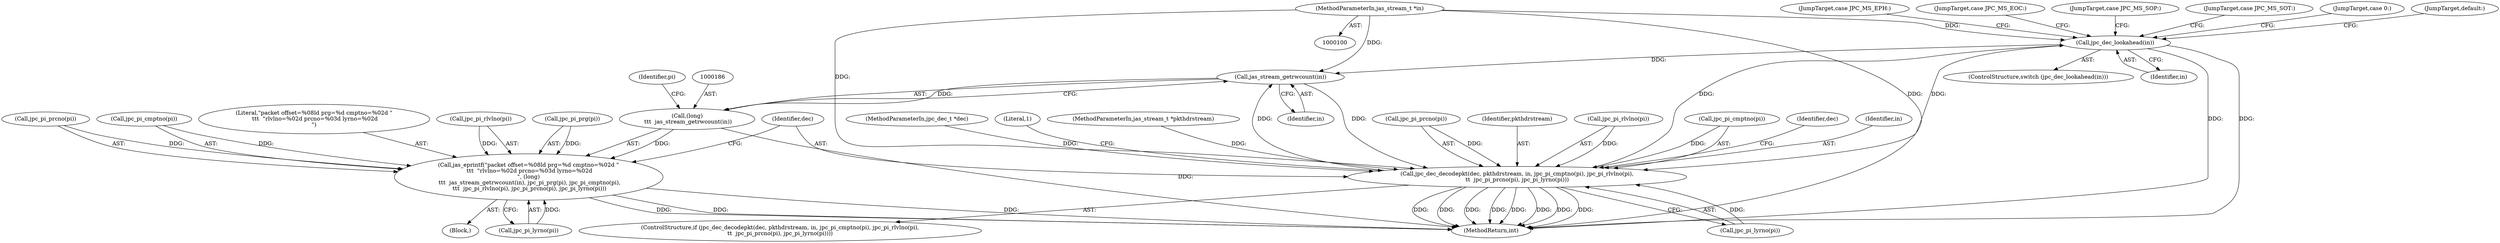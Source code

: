 digraph "1_jasper_aa0b0f79ade5eef8b0e7a214c03f5af54b36ba7d_3@pointer" {
"1000103" [label="(MethodParameterIn,jas_stream_t *in)"];
"1000134" [label="(Call,jpc_dec_lookahead(in))"];
"1000187" [label="(Call,jas_stream_getrwcount(in))"];
"1000185" [label="(Call,(long)\n \t\t\t  jas_stream_getrwcount(in))"];
"1000183" [label="(Call,jas_eprintf(\"packet offset=%08ld prg=%d cmptno=%02d \"\n \t\t\t  \"rlvlno=%02d prcno=%03d lyrno=%02d\n\", (long)\n \t\t\t  jas_stream_getrwcount(in), jpc_pi_prg(pi), jpc_pi_cmptno(pi),\n \t\t\t  jpc_pi_rlvlno(pi), jpc_pi_prcno(pi), jpc_pi_lyrno(pi)))"];
"1000200" [label="(Call,jpc_dec_decodepkt(dec, pkthdrstream, in, jpc_pi_cmptno(pi), jpc_pi_rlvlno(pi),\n\t\t  jpc_pi_prcno(pi), jpc_pi_lyrno(pi)))"];
"1000133" [label="(ControlStructure,switch (jpc_dec_lookahead(in)))"];
"1000143" [label="(JumpTarget,case JPC_MS_EPH:)"];
"1000190" [label="(Identifier,pi)"];
"1000204" [label="(Call,jpc_pi_cmptno(pi))"];
"1000137" [label="(JumpTarget,case JPC_MS_EOC:)"];
"1000218" [label="(Identifier,dec)"];
"1000200" [label="(Call,jpc_dec_decodepkt(dec, pkthdrstream, in, jpc_pi_cmptno(pi), jpc_pi_rlvlno(pi),\n\t\t  jpc_pi_prcno(pi), jpc_pi_lyrno(pi)))"];
"1000134" [label="(Call,jpc_dec_lookahead(in))"];
"1000184" [label="(Literal,\"packet offset=%08ld prg=%d cmptno=%02d \"\n \t\t\t  \"rlvlno=%02d prcno=%03d lyrno=%02d\n\")"];
"1000210" [label="(Call,jpc_pi_lyrno(pi))"];
"1000195" [label="(Call,jpc_pi_prcno(pi))"];
"1000203" [label="(Identifier,in)"];
"1000182" [label="(Block,)"];
"1000191" [label="(Call,jpc_pi_cmptno(pi))"];
"1000142" [label="(JumpTarget,case JPC_MS_SOP:)"];
"1000187" [label="(Call,jas_stream_getrwcount(in))"];
"1000138" [label="(JumpTarget,case JPC_MS_SOT:)"];
"1000183" [label="(Call,jas_eprintf(\"packet offset=%08ld prg=%d cmptno=%02d \"\n \t\t\t  \"rlvlno=%02d prcno=%03d lyrno=%02d\n\", (long)\n \t\t\t  jas_stream_getrwcount(in), jpc_pi_prg(pi), jpc_pi_cmptno(pi),\n \t\t\t  jpc_pi_rlvlno(pi), jpc_pi_prcno(pi), jpc_pi_lyrno(pi)))"];
"1000197" [label="(Call,jpc_pi_lyrno(pi))"];
"1000144" [label="(JumpTarget,case 0:)"];
"1000201" [label="(Identifier,dec)"];
"1000189" [label="(Call,jpc_pi_prg(pi))"];
"1000135" [label="(Identifier,in)"];
"1000103" [label="(MethodParameterIn,jas_stream_t *in)"];
"1000146" [label="(JumpTarget,default:)"];
"1000101" [label="(MethodParameterIn,jpc_dec_t *dec)"];
"1000215" [label="(Literal,1)"];
"1000206" [label="(Call,jpc_pi_rlvlno(pi))"];
"1000102" [label="(MethodParameterIn,jas_stream_t *pkthdrstream)"];
"1000188" [label="(Identifier,in)"];
"1000208" [label="(Call,jpc_pi_prcno(pi))"];
"1000193" [label="(Call,jpc_pi_rlvlno(pi))"];
"1000222" [label="(MethodReturn,int)"];
"1000202" [label="(Identifier,pkthdrstream)"];
"1000185" [label="(Call,(long)\n \t\t\t  jas_stream_getrwcount(in))"];
"1000199" [label="(ControlStructure,if (jpc_dec_decodepkt(dec, pkthdrstream, in, jpc_pi_cmptno(pi), jpc_pi_rlvlno(pi),\n\t\t  jpc_pi_prcno(pi), jpc_pi_lyrno(pi))))"];
"1000103" -> "1000100"  [label="AST: "];
"1000103" -> "1000222"  [label="DDG: "];
"1000103" -> "1000134"  [label="DDG: "];
"1000103" -> "1000187"  [label="DDG: "];
"1000103" -> "1000200"  [label="DDG: "];
"1000134" -> "1000133"  [label="AST: "];
"1000134" -> "1000135"  [label="CFG: "];
"1000135" -> "1000134"  [label="AST: "];
"1000137" -> "1000134"  [label="CFG: "];
"1000138" -> "1000134"  [label="CFG: "];
"1000142" -> "1000134"  [label="CFG: "];
"1000143" -> "1000134"  [label="CFG: "];
"1000144" -> "1000134"  [label="CFG: "];
"1000146" -> "1000134"  [label="CFG: "];
"1000134" -> "1000222"  [label="DDG: "];
"1000134" -> "1000222"  [label="DDG: "];
"1000200" -> "1000134"  [label="DDG: "];
"1000134" -> "1000187"  [label="DDG: "];
"1000134" -> "1000200"  [label="DDG: "];
"1000187" -> "1000185"  [label="AST: "];
"1000187" -> "1000188"  [label="CFG: "];
"1000188" -> "1000187"  [label="AST: "];
"1000185" -> "1000187"  [label="CFG: "];
"1000187" -> "1000185"  [label="DDG: "];
"1000200" -> "1000187"  [label="DDG: "];
"1000187" -> "1000200"  [label="DDG: "];
"1000185" -> "1000183"  [label="AST: "];
"1000186" -> "1000185"  [label="AST: "];
"1000190" -> "1000185"  [label="CFG: "];
"1000185" -> "1000222"  [label="DDG: "];
"1000185" -> "1000183"  [label="DDG: "];
"1000183" -> "1000182"  [label="AST: "];
"1000183" -> "1000197"  [label="CFG: "];
"1000184" -> "1000183"  [label="AST: "];
"1000189" -> "1000183"  [label="AST: "];
"1000191" -> "1000183"  [label="AST: "];
"1000193" -> "1000183"  [label="AST: "];
"1000195" -> "1000183"  [label="AST: "];
"1000197" -> "1000183"  [label="AST: "];
"1000201" -> "1000183"  [label="CFG: "];
"1000183" -> "1000222"  [label="DDG: "];
"1000183" -> "1000222"  [label="DDG: "];
"1000183" -> "1000222"  [label="DDG: "];
"1000189" -> "1000183"  [label="DDG: "];
"1000191" -> "1000183"  [label="DDG: "];
"1000193" -> "1000183"  [label="DDG: "];
"1000195" -> "1000183"  [label="DDG: "];
"1000197" -> "1000183"  [label="DDG: "];
"1000200" -> "1000199"  [label="AST: "];
"1000200" -> "1000210"  [label="CFG: "];
"1000201" -> "1000200"  [label="AST: "];
"1000202" -> "1000200"  [label="AST: "];
"1000203" -> "1000200"  [label="AST: "];
"1000204" -> "1000200"  [label="AST: "];
"1000206" -> "1000200"  [label="AST: "];
"1000208" -> "1000200"  [label="AST: "];
"1000210" -> "1000200"  [label="AST: "];
"1000215" -> "1000200"  [label="CFG: "];
"1000218" -> "1000200"  [label="CFG: "];
"1000200" -> "1000222"  [label="DDG: "];
"1000200" -> "1000222"  [label="DDG: "];
"1000200" -> "1000222"  [label="DDG: "];
"1000200" -> "1000222"  [label="DDG: "];
"1000200" -> "1000222"  [label="DDG: "];
"1000200" -> "1000222"  [label="DDG: "];
"1000200" -> "1000222"  [label="DDG: "];
"1000200" -> "1000222"  [label="DDG: "];
"1000101" -> "1000200"  [label="DDG: "];
"1000102" -> "1000200"  [label="DDG: "];
"1000204" -> "1000200"  [label="DDG: "];
"1000206" -> "1000200"  [label="DDG: "];
"1000208" -> "1000200"  [label="DDG: "];
"1000210" -> "1000200"  [label="DDG: "];
}
